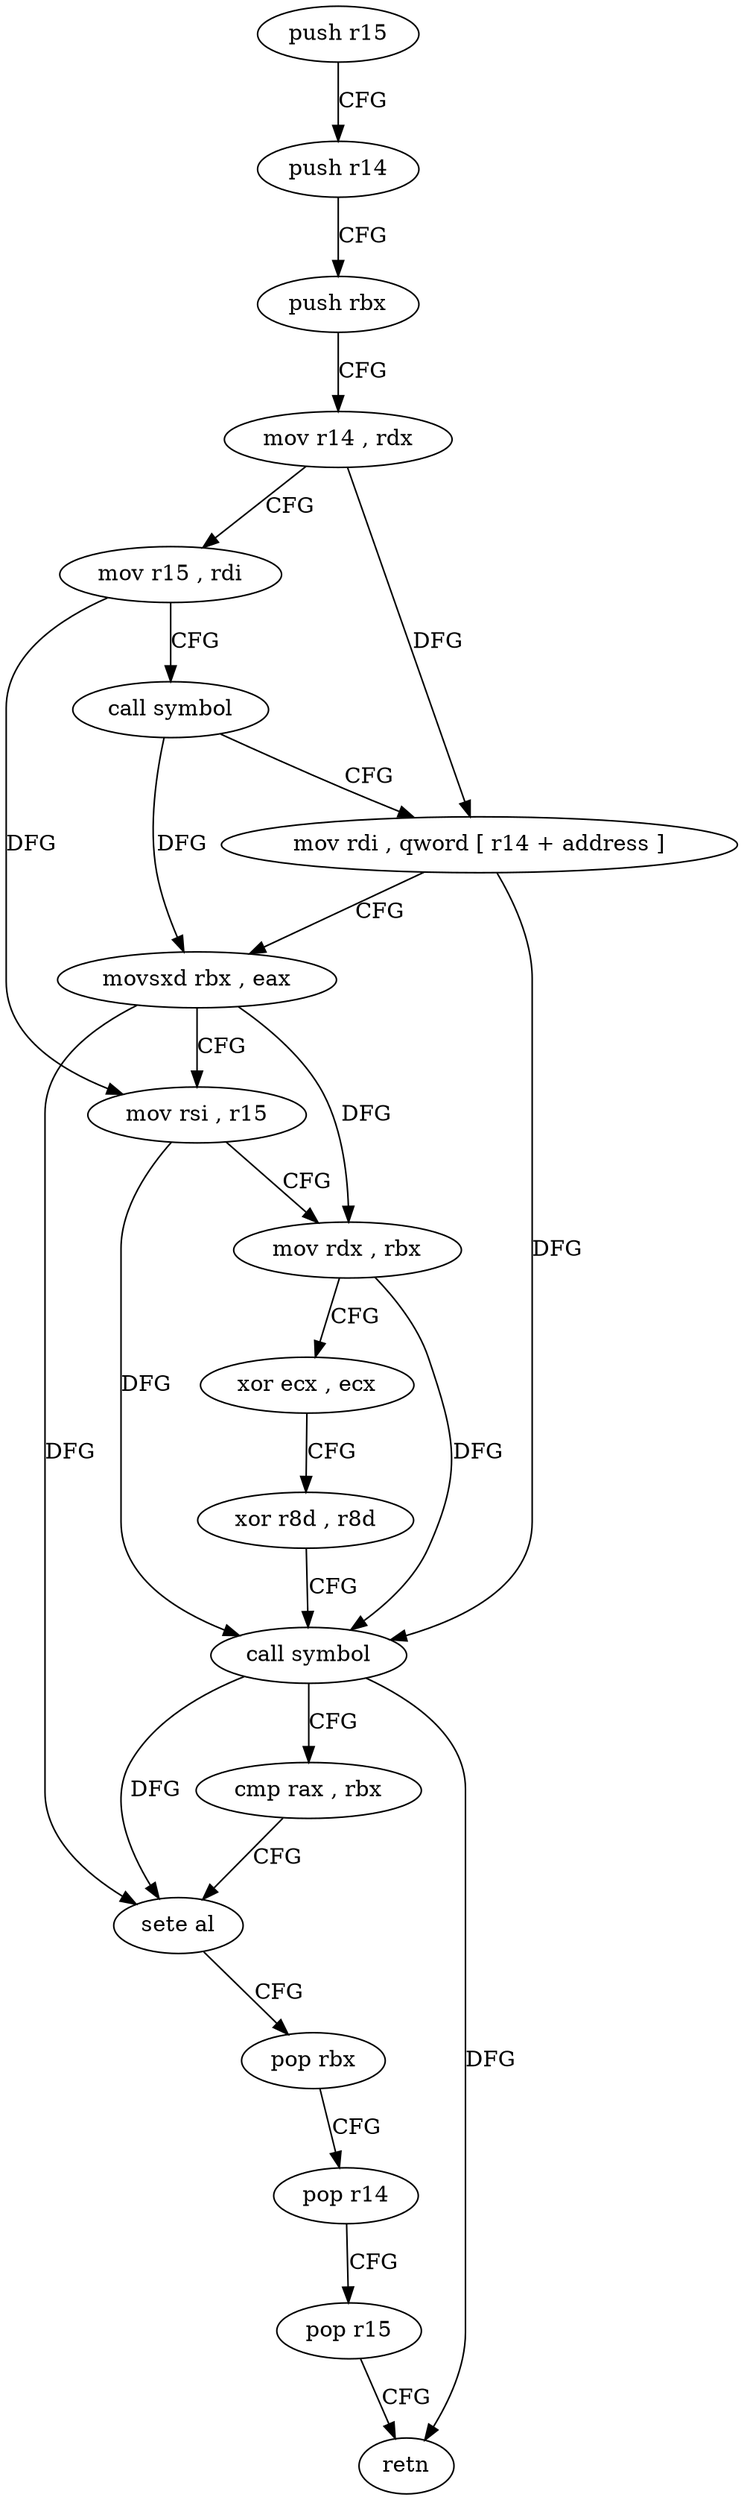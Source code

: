 digraph "func" {
"4214528" [label = "push r15" ]
"4214530" [label = "push r14" ]
"4214532" [label = "push rbx" ]
"4214533" [label = "mov r14 , rdx" ]
"4214536" [label = "mov r15 , rdi" ]
"4214539" [label = "call symbol" ]
"4214544" [label = "mov rdi , qword [ r14 + address ]" ]
"4214548" [label = "movsxd rbx , eax" ]
"4214551" [label = "mov rsi , r15" ]
"4214554" [label = "mov rdx , rbx" ]
"4214557" [label = "xor ecx , ecx" ]
"4214559" [label = "xor r8d , r8d" ]
"4214562" [label = "call symbol" ]
"4214567" [label = "cmp rax , rbx" ]
"4214570" [label = "sete al" ]
"4214573" [label = "pop rbx" ]
"4214574" [label = "pop r14" ]
"4214576" [label = "pop r15" ]
"4214578" [label = "retn" ]
"4214528" -> "4214530" [ label = "CFG" ]
"4214530" -> "4214532" [ label = "CFG" ]
"4214532" -> "4214533" [ label = "CFG" ]
"4214533" -> "4214536" [ label = "CFG" ]
"4214533" -> "4214544" [ label = "DFG" ]
"4214536" -> "4214539" [ label = "CFG" ]
"4214536" -> "4214551" [ label = "DFG" ]
"4214539" -> "4214544" [ label = "CFG" ]
"4214539" -> "4214548" [ label = "DFG" ]
"4214544" -> "4214548" [ label = "CFG" ]
"4214544" -> "4214562" [ label = "DFG" ]
"4214548" -> "4214551" [ label = "CFG" ]
"4214548" -> "4214554" [ label = "DFG" ]
"4214548" -> "4214570" [ label = "DFG" ]
"4214551" -> "4214554" [ label = "CFG" ]
"4214551" -> "4214562" [ label = "DFG" ]
"4214554" -> "4214557" [ label = "CFG" ]
"4214554" -> "4214562" [ label = "DFG" ]
"4214557" -> "4214559" [ label = "CFG" ]
"4214559" -> "4214562" [ label = "CFG" ]
"4214562" -> "4214567" [ label = "CFG" ]
"4214562" -> "4214570" [ label = "DFG" ]
"4214562" -> "4214578" [ label = "DFG" ]
"4214567" -> "4214570" [ label = "CFG" ]
"4214570" -> "4214573" [ label = "CFG" ]
"4214573" -> "4214574" [ label = "CFG" ]
"4214574" -> "4214576" [ label = "CFG" ]
"4214576" -> "4214578" [ label = "CFG" ]
}
